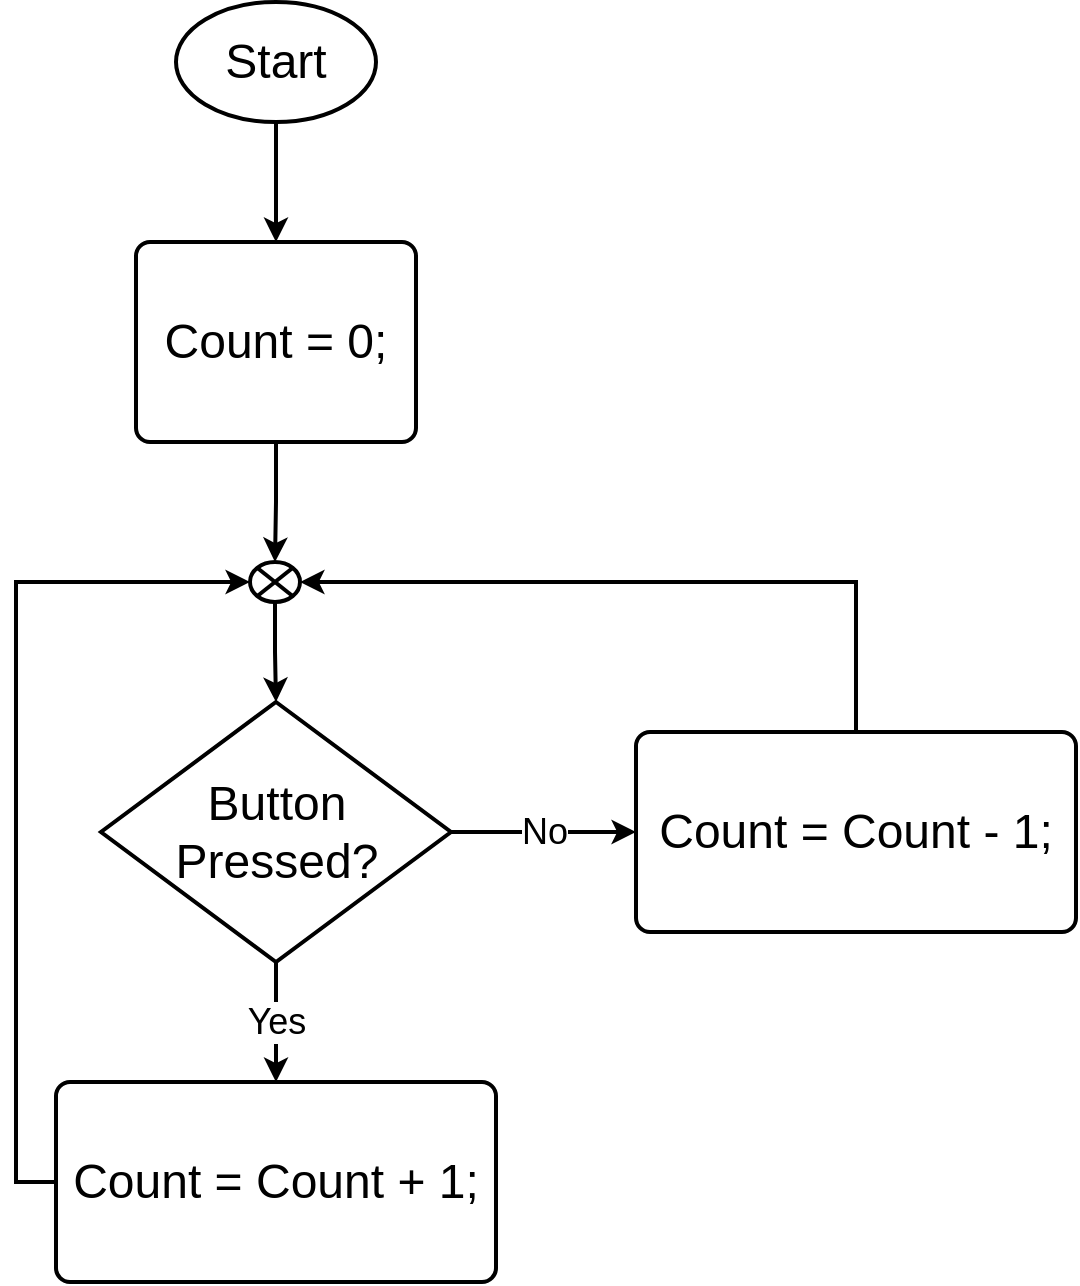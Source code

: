 <mxfile version="12.1.0" type="device" pages="1"><diagram id="JHN9-bKc61dMX0SmrEtH" name="Page-1"><mxGraphModel dx="946" dy="600" grid="1" gridSize="10" guides="1" tooltips="1" connect="1" arrows="1" fold="1" page="1" pageScale="1" pageWidth="850" pageHeight="1100" math="0" shadow="0"><root><mxCell id="0"/><mxCell id="1" parent="0"/><mxCell id="ADizHfOlye3qRTiZhg5O-10" style="edgeStyle=orthogonalEdgeStyle;rounded=0;orthogonalLoop=1;jettySize=auto;html=1;exitX=0.5;exitY=1;exitDx=0;exitDy=0;exitPerimeter=0;entryX=0.5;entryY=0;entryDx=0;entryDy=0;strokeWidth=2;" edge="1" parent="1" source="ADizHfOlye3qRTiZhg5O-1" target="ADizHfOlye3qRTiZhg5O-2"><mxGeometry relative="1" as="geometry"/></mxCell><mxCell id="ADizHfOlye3qRTiZhg5O-1" value="&lt;font style=&quot;font-size: 24px&quot;&gt;Start&lt;/font&gt;" style="strokeWidth=2;html=1;shape=mxgraph.flowchart.start_1;whiteSpace=wrap;" vertex="1" parent="1"><mxGeometry x="300" y="20" width="100" height="60" as="geometry"/></mxCell><mxCell id="ADizHfOlye3qRTiZhg5O-14" style="edgeStyle=orthogonalEdgeStyle;rounded=0;orthogonalLoop=1;jettySize=auto;html=1;exitX=0.5;exitY=1;exitDx=0;exitDy=0;entryX=0.5;entryY=0;entryDx=0;entryDy=0;entryPerimeter=0;strokeWidth=2;" edge="1" parent="1" source="ADizHfOlye3qRTiZhg5O-2" target="ADizHfOlye3qRTiZhg5O-11"><mxGeometry relative="1" as="geometry"/></mxCell><mxCell id="ADizHfOlye3qRTiZhg5O-2" value="&lt;font style=&quot;font-size: 24px&quot;&gt;Count = 0;&lt;/font&gt;" style="rounded=1;whiteSpace=wrap;html=1;absoluteArcSize=1;arcSize=14;strokeWidth=2;" vertex="1" parent="1"><mxGeometry x="280" y="140" width="140" height="100" as="geometry"/></mxCell><mxCell id="ADizHfOlye3qRTiZhg5O-6" value="&lt;font style=&quot;font-size: 18px&quot;&gt;No&lt;/font&gt;" style="edgeStyle=orthogonalEdgeStyle;rounded=0;orthogonalLoop=1;jettySize=auto;html=1;exitX=1;exitY=0.5;exitDx=0;exitDy=0;exitPerimeter=0;entryX=0;entryY=0.5;entryDx=0;entryDy=0;strokeWidth=2;" edge="1" parent="1" source="ADizHfOlye3qRTiZhg5O-3" target="ADizHfOlye3qRTiZhg5O-5"><mxGeometry relative="1" as="geometry"/></mxCell><mxCell id="ADizHfOlye3qRTiZhg5O-7" value="&lt;font style=&quot;font-size: 18px&quot;&gt;Yes&lt;/font&gt;" style="edgeStyle=orthogonalEdgeStyle;rounded=0;orthogonalLoop=1;jettySize=auto;html=1;exitX=0.5;exitY=1;exitDx=0;exitDy=0;exitPerimeter=0;entryX=0.5;entryY=0;entryDx=0;entryDy=0;strokeWidth=2;" edge="1" parent="1" source="ADizHfOlye3qRTiZhg5O-3" target="ADizHfOlye3qRTiZhg5O-4"><mxGeometry relative="1" as="geometry"/></mxCell><mxCell id="ADizHfOlye3qRTiZhg5O-3" value="&lt;font style=&quot;font-size: 24px&quot;&gt;Button Pressed?&lt;/font&gt;" style="strokeWidth=2;html=1;shape=mxgraph.flowchart.decision;whiteSpace=wrap;" vertex="1" parent="1"><mxGeometry x="262.5" y="370" width="175" height="130" as="geometry"/></mxCell><mxCell id="ADizHfOlye3qRTiZhg5O-15" style="edgeStyle=orthogonalEdgeStyle;rounded=0;orthogonalLoop=1;jettySize=auto;html=1;exitX=0;exitY=0.5;exitDx=0;exitDy=0;entryX=0;entryY=0.5;entryDx=0;entryDy=0;entryPerimeter=0;strokeWidth=2;" edge="1" parent="1" source="ADizHfOlye3qRTiZhg5O-4" target="ADizHfOlye3qRTiZhg5O-11"><mxGeometry relative="1" as="geometry"/></mxCell><mxCell id="ADizHfOlye3qRTiZhg5O-4" value="&lt;font style=&quot;font-size: 24px&quot;&gt;Count = Count + 1;&lt;/font&gt;" style="rounded=1;whiteSpace=wrap;html=1;absoluteArcSize=1;arcSize=14;strokeWidth=2;" vertex="1" parent="1"><mxGeometry x="240" y="560" width="220" height="100" as="geometry"/></mxCell><mxCell id="ADizHfOlye3qRTiZhg5O-16" style="edgeStyle=orthogonalEdgeStyle;rounded=0;orthogonalLoop=1;jettySize=auto;html=1;exitX=0.5;exitY=0;exitDx=0;exitDy=0;entryX=1;entryY=0.5;entryDx=0;entryDy=0;entryPerimeter=0;strokeWidth=2;" edge="1" parent="1" source="ADizHfOlye3qRTiZhg5O-5" target="ADizHfOlye3qRTiZhg5O-11"><mxGeometry relative="1" as="geometry"/></mxCell><mxCell id="ADizHfOlye3qRTiZhg5O-5" value="&lt;font style=&quot;font-size: 24px&quot;&gt;Count = Count - 1;&lt;/font&gt;" style="rounded=1;whiteSpace=wrap;html=1;absoluteArcSize=1;arcSize=14;strokeWidth=2;" vertex="1" parent="1"><mxGeometry x="530" y="385" width="220" height="100" as="geometry"/></mxCell><mxCell id="ADizHfOlye3qRTiZhg5O-13" style="edgeStyle=orthogonalEdgeStyle;rounded=0;orthogonalLoop=1;jettySize=auto;html=1;strokeWidth=2;entryX=0.5;entryY=0;entryDx=0;entryDy=0;entryPerimeter=0;" edge="1" parent="1" source="ADizHfOlye3qRTiZhg5O-11" target="ADizHfOlye3qRTiZhg5O-3"><mxGeometry relative="1" as="geometry"><mxPoint x="350.5" y="360" as="targetPoint"/></mxGeometry></mxCell><mxCell id="ADizHfOlye3qRTiZhg5O-11" value="" style="verticalLabelPosition=bottom;verticalAlign=top;html=1;strokeWidth=2;shape=mxgraph.flowchart.or;" vertex="1" parent="1"><mxGeometry x="337" y="300" width="25" height="20" as="geometry"/></mxCell></root></mxGraphModel></diagram></mxfile>